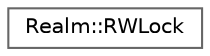 digraph "Graphical Class Hierarchy"
{
 // LATEX_PDF_SIZE
  bgcolor="transparent";
  edge [fontname=Helvetica,fontsize=10,labelfontname=Helvetica,labelfontsize=10];
  node [fontname=Helvetica,fontsize=10,shape=box,height=0.2,width=0.4];
  rankdir="LR";
  Node0 [id="Node000000",label="Realm::RWLock",height=0.2,width=0.4,color="grey40", fillcolor="white", style="filled",URL="$classRealm_1_1RWLock.html",tooltip=" "];
}
